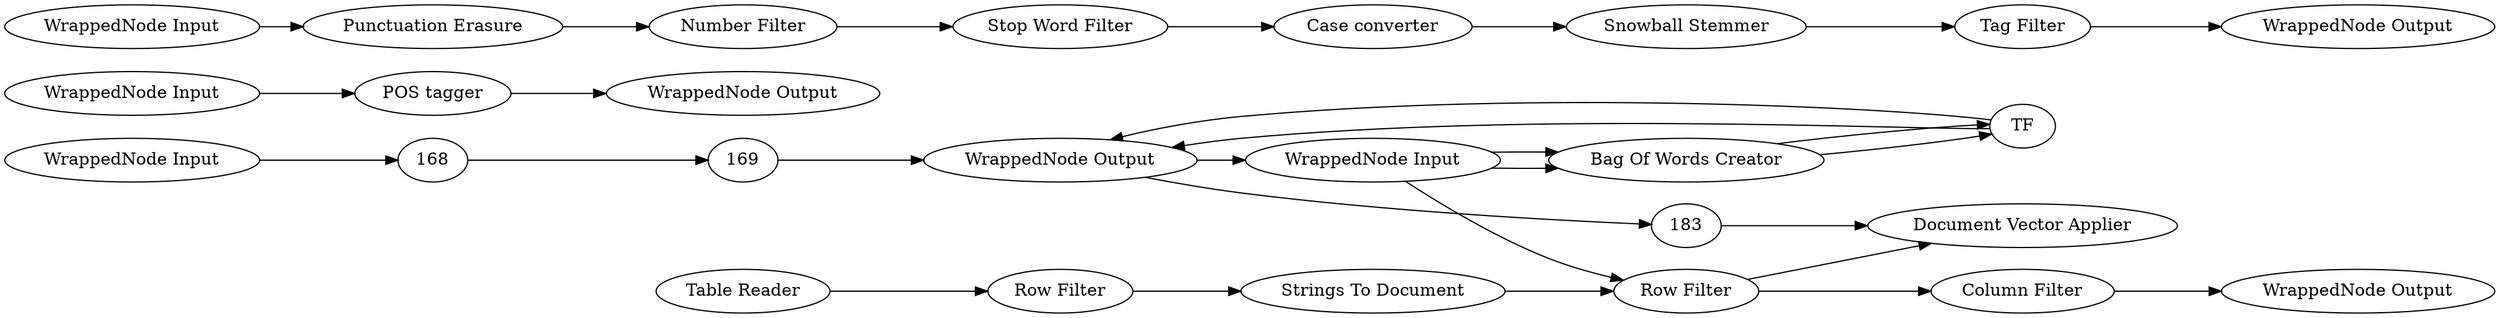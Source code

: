 digraph {
	163 [label="Document Vector"]
	20 [label="Row Filter"]
	128 [label="Column Filter"]
	133 [label="Table Reader"]
	163 [label="Row Filter"]
	164 [label="WrappedNode Input"]
	165 [label="WrappedNode Output"]
	166 [label="Strings To Document"]
	33 [label="WrappedNode Input"]
	34 [label="WrappedNode Output"]
	35 [label="POS tagger"]
	112 [label="Case converter"]
	113 [label="Snowball Stemmer"]
	115 [label="Punctuation Erasure"]
	116 [label="Number Filter"]
	117 [label="WrappedNode Input"]
	118 [label="WrappedNode Output"]
	120 [label="Tag Filter"]
	139 [label="Stop Word Filter"]
	10 [label="Bag of Words Creator"]
	178 [label=TF]
	181 [label="WrappedNode Input"]
	182 [label="WrappedNode Output"]
	182 [label=Partitioning]
	10 [label="Bag Of Words Creator"]
	178 [label=TF]
	181 [label="WrappedNode Input"]
	182 [label="WrappedNode Output"]
	184 [label="Document Vector Applier"]
	20 -> 166
	128 -> 165
	133 -> 20
	163 -> 128
	166 -> 163
	33 -> 35
	35 -> 34
	112 -> 113
	113 -> 120
	115 -> 116
	116 -> 139
	117 -> 115
	120 -> 118
	139 -> 112
	10 -> 178
	178 -> 182
	181 -> 10
	10 -> 178
	178 -> 182
	181 -> 10
	163 -> 184
	164 -> 168
	168 -> 169
	169 -> 182
	181 -> 163
	182 -> 183
	182 -> 181
	183 -> 184
	rankdir=LR
}
